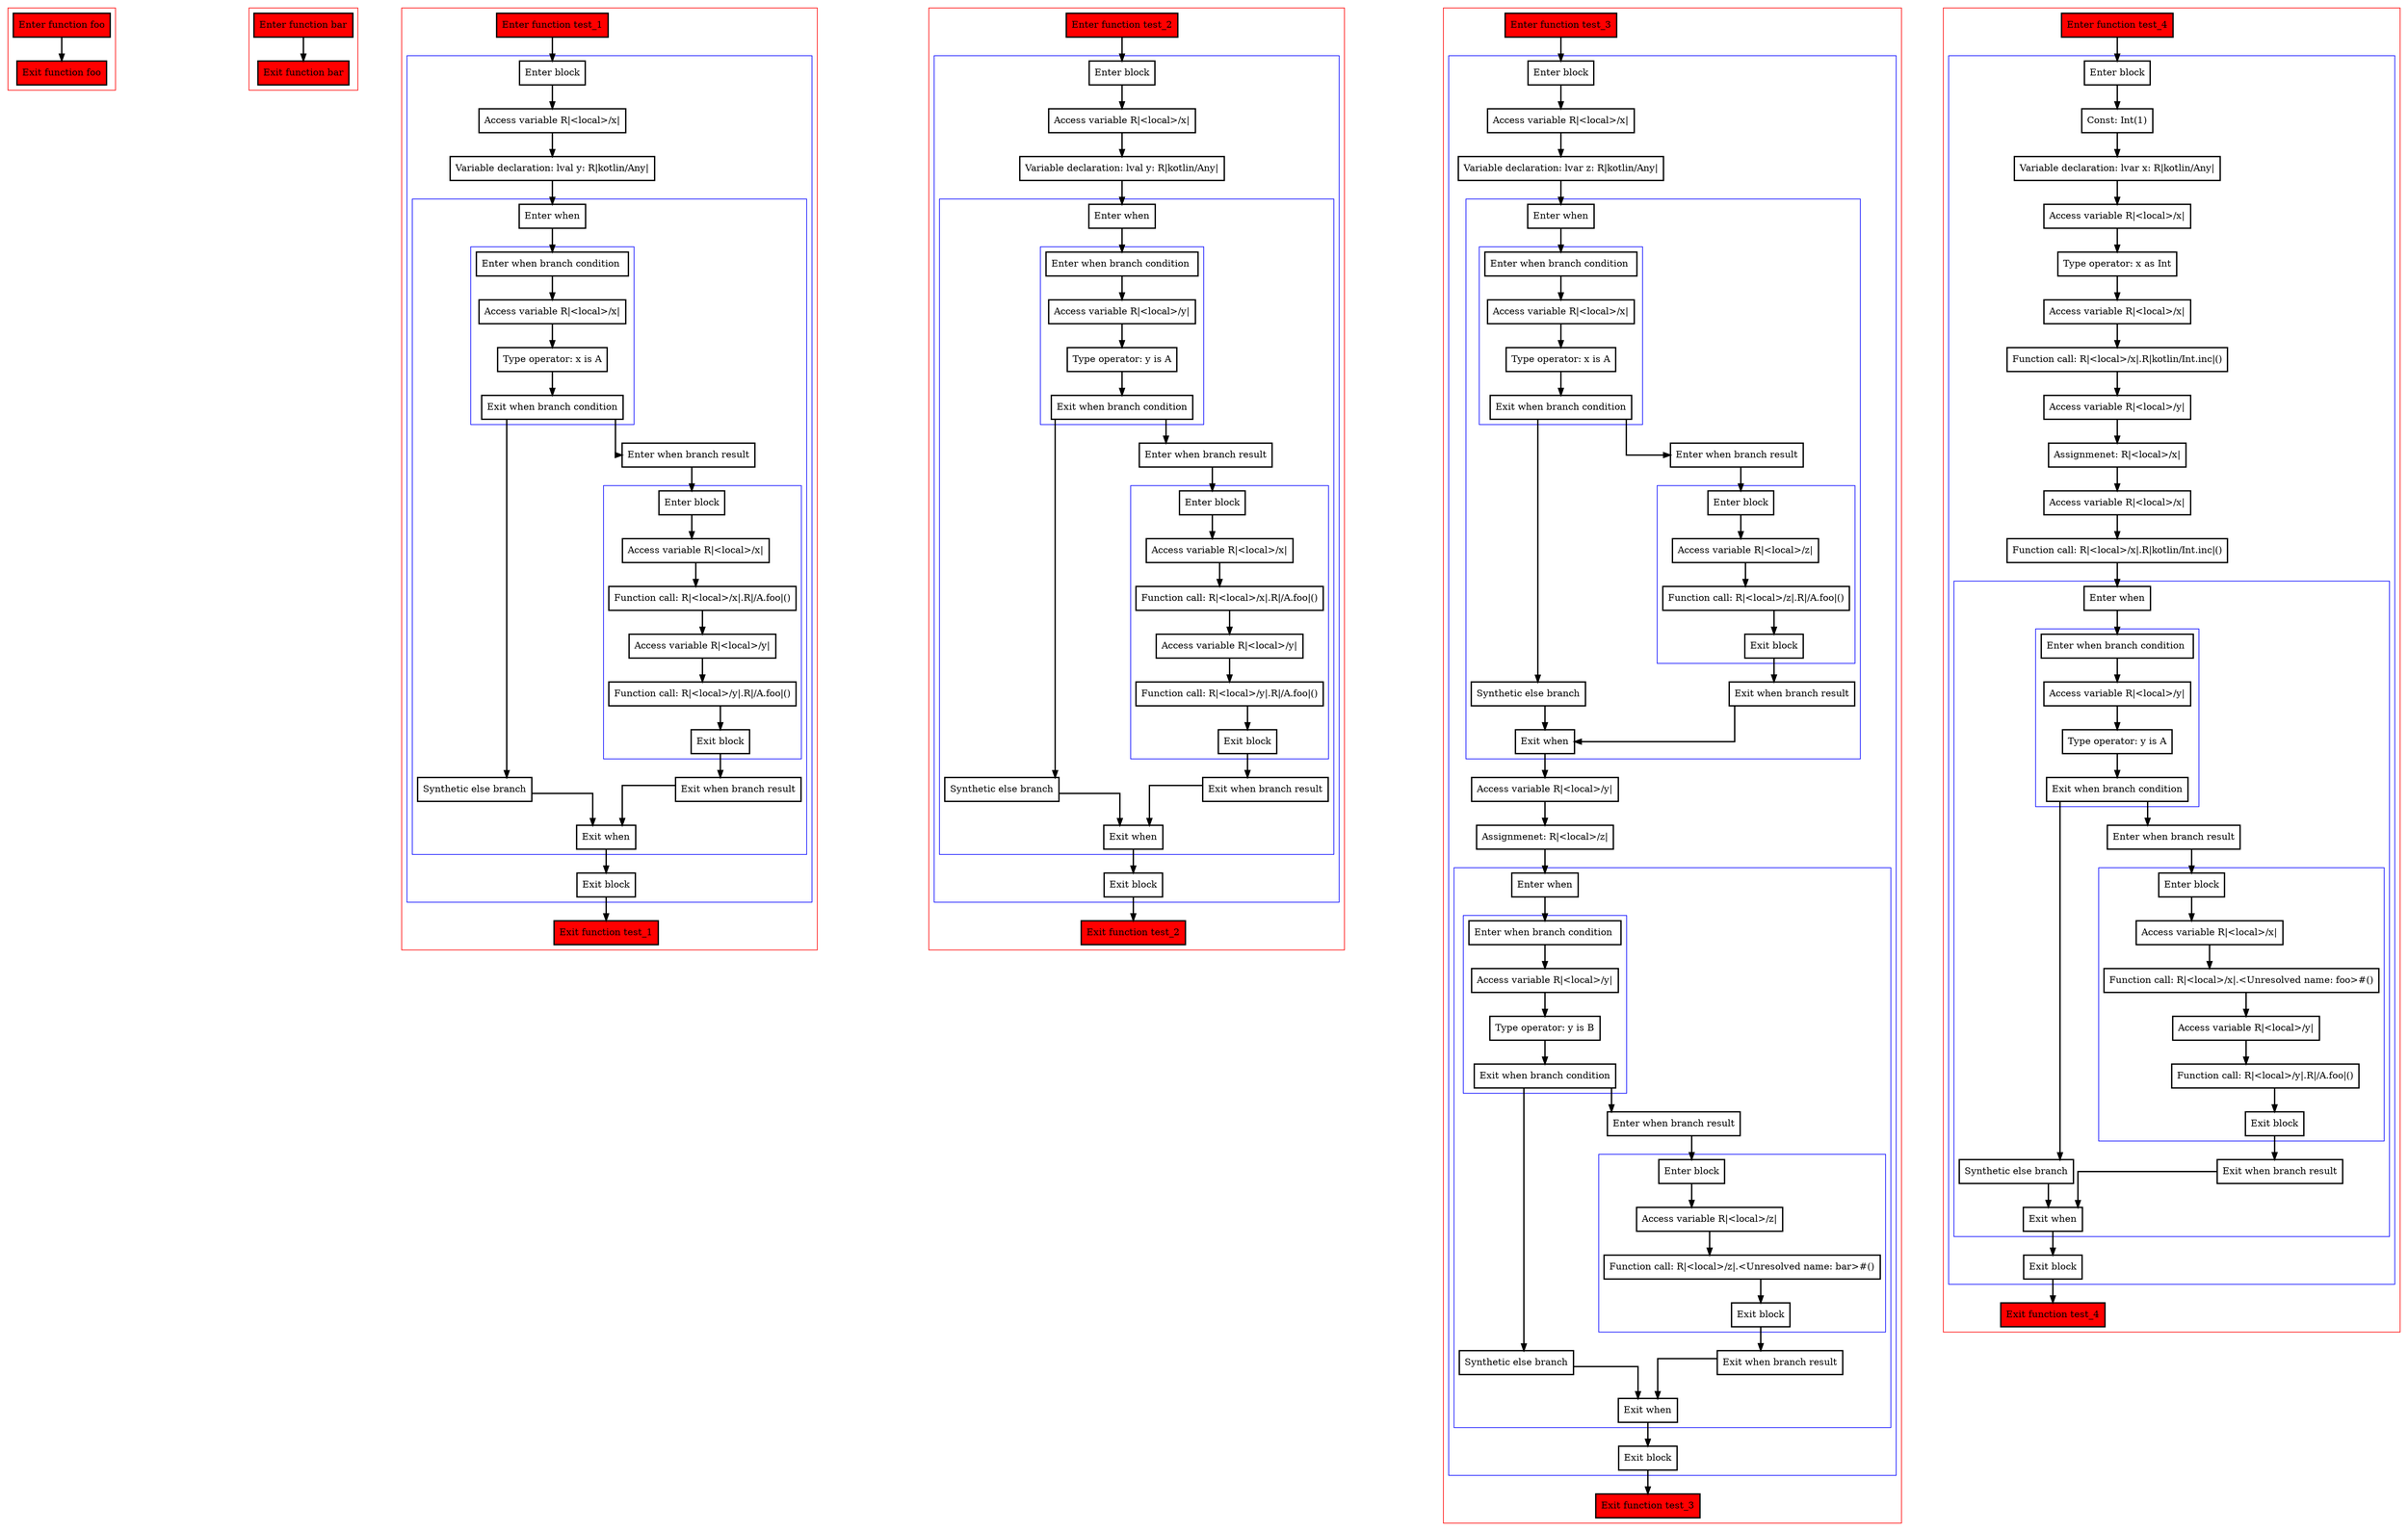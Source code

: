 digraph boundSmartcasts_kt {
  graph [splines=ortho nodesep=3]
  node [shape=box penwidth=2]
  edge [penwidth=2]

  subgraph cluster_0 {
    color=red
    0 [label="Enter function foo" style="filled" fillcolor=red];
    1 [label="Exit function foo" style="filled" fillcolor=red];
  }

  0 -> {1};

  subgraph cluster_1 {
    color=red
    2 [label="Enter function bar" style="filled" fillcolor=red];
    3 [label="Exit function bar" style="filled" fillcolor=red];
  }

  2 -> {3};

  subgraph cluster_2 {
    color=red
    4 [label="Enter function test_1" style="filled" fillcolor=red];
    subgraph cluster_3 {
      color=blue
      5 [label="Enter block"];
      6 [label="Access variable R|<local>/x|"];
      7 [label="Variable declaration: lval y: R|kotlin/Any|"];
      subgraph cluster_4 {
        color=blue
        8 [label="Enter when"];
        subgraph cluster_5 {
          color=blue
          9 [label="Enter when branch condition "];
          10 [label="Access variable R|<local>/x|"];
          11 [label="Type operator: x is A"];
          12 [label="Exit when branch condition"];
        }
        13 [label="Synthetic else branch"];
        14 [label="Enter when branch result"];
        subgraph cluster_6 {
          color=blue
          15 [label="Enter block"];
          16 [label="Access variable R|<local>/x|"];
          17 [label="Function call: R|<local>/x|.R|/A.foo|()"];
          18 [label="Access variable R|<local>/y|"];
          19 [label="Function call: R|<local>/y|.R|/A.foo|()"];
          20 [label="Exit block"];
        }
        21 [label="Exit when branch result"];
        22 [label="Exit when"];
      }
      23 [label="Exit block"];
    }
    24 [label="Exit function test_1" style="filled" fillcolor=red];
  }

  4 -> {5};
  5 -> {6};
  6 -> {7};
  7 -> {8};
  8 -> {9};
  9 -> {10};
  10 -> {11};
  11 -> {12};
  12 -> {14 13};
  13 -> {22};
  14 -> {15};
  15 -> {16};
  16 -> {17};
  17 -> {18};
  18 -> {19};
  19 -> {20};
  20 -> {21};
  21 -> {22};
  22 -> {23};
  23 -> {24};

  subgraph cluster_7 {
    color=red
    25 [label="Enter function test_2" style="filled" fillcolor=red];
    subgraph cluster_8 {
      color=blue
      26 [label="Enter block"];
      27 [label="Access variable R|<local>/x|"];
      28 [label="Variable declaration: lval y: R|kotlin/Any|"];
      subgraph cluster_9 {
        color=blue
        29 [label="Enter when"];
        subgraph cluster_10 {
          color=blue
          30 [label="Enter when branch condition "];
          31 [label="Access variable R|<local>/y|"];
          32 [label="Type operator: y is A"];
          33 [label="Exit when branch condition"];
        }
        34 [label="Synthetic else branch"];
        35 [label="Enter when branch result"];
        subgraph cluster_11 {
          color=blue
          36 [label="Enter block"];
          37 [label="Access variable R|<local>/x|"];
          38 [label="Function call: R|<local>/x|.R|/A.foo|()"];
          39 [label="Access variable R|<local>/y|"];
          40 [label="Function call: R|<local>/y|.R|/A.foo|()"];
          41 [label="Exit block"];
        }
        42 [label="Exit when branch result"];
        43 [label="Exit when"];
      }
      44 [label="Exit block"];
    }
    45 [label="Exit function test_2" style="filled" fillcolor=red];
  }

  25 -> {26};
  26 -> {27};
  27 -> {28};
  28 -> {29};
  29 -> {30};
  30 -> {31};
  31 -> {32};
  32 -> {33};
  33 -> {35 34};
  34 -> {43};
  35 -> {36};
  36 -> {37};
  37 -> {38};
  38 -> {39};
  39 -> {40};
  40 -> {41};
  41 -> {42};
  42 -> {43};
  43 -> {44};
  44 -> {45};

  subgraph cluster_12 {
    color=red
    46 [label="Enter function test_3" style="filled" fillcolor=red];
    subgraph cluster_13 {
      color=blue
      47 [label="Enter block"];
      48 [label="Access variable R|<local>/x|"];
      49 [label="Variable declaration: lvar z: R|kotlin/Any|"];
      subgraph cluster_14 {
        color=blue
        50 [label="Enter when"];
        subgraph cluster_15 {
          color=blue
          51 [label="Enter when branch condition "];
          52 [label="Access variable R|<local>/x|"];
          53 [label="Type operator: x is A"];
          54 [label="Exit when branch condition"];
        }
        55 [label="Synthetic else branch"];
        56 [label="Enter when branch result"];
        subgraph cluster_16 {
          color=blue
          57 [label="Enter block"];
          58 [label="Access variable R|<local>/z|"];
          59 [label="Function call: R|<local>/z|.R|/A.foo|()"];
          60 [label="Exit block"];
        }
        61 [label="Exit when branch result"];
        62 [label="Exit when"];
      }
      63 [label="Access variable R|<local>/y|"];
      64 [label="Assignmenet: R|<local>/z|"];
      subgraph cluster_17 {
        color=blue
        65 [label="Enter when"];
        subgraph cluster_18 {
          color=blue
          66 [label="Enter when branch condition "];
          67 [label="Access variable R|<local>/y|"];
          68 [label="Type operator: y is B"];
          69 [label="Exit when branch condition"];
        }
        70 [label="Synthetic else branch"];
        71 [label="Enter when branch result"];
        subgraph cluster_19 {
          color=blue
          72 [label="Enter block"];
          73 [label="Access variable R|<local>/z|"];
          74 [label="Function call: R|<local>/z|.<Unresolved name: bar>#()"];
          75 [label="Exit block"];
        }
        76 [label="Exit when branch result"];
        77 [label="Exit when"];
      }
      78 [label="Exit block"];
    }
    79 [label="Exit function test_3" style="filled" fillcolor=red];
  }

  46 -> {47};
  47 -> {48};
  48 -> {49};
  49 -> {50};
  50 -> {51};
  51 -> {52};
  52 -> {53};
  53 -> {54};
  54 -> {56 55};
  55 -> {62};
  56 -> {57};
  57 -> {58};
  58 -> {59};
  59 -> {60};
  60 -> {61};
  61 -> {62};
  62 -> {63};
  63 -> {64};
  64 -> {65};
  65 -> {66};
  66 -> {67};
  67 -> {68};
  68 -> {69};
  69 -> {71 70};
  70 -> {77};
  71 -> {72};
  72 -> {73};
  73 -> {74};
  74 -> {75};
  75 -> {76};
  76 -> {77};
  77 -> {78};
  78 -> {79};

  subgraph cluster_20 {
    color=red
    80 [label="Enter function test_4" style="filled" fillcolor=red];
    subgraph cluster_21 {
      color=blue
      81 [label="Enter block"];
      82 [label="Const: Int(1)"];
      83 [label="Variable declaration: lvar x: R|kotlin/Any|"];
      84 [label="Access variable R|<local>/x|"];
      85 [label="Type operator: x as Int"];
      86 [label="Access variable R|<local>/x|"];
      87 [label="Function call: R|<local>/x|.R|kotlin/Int.inc|()"];
      88 [label="Access variable R|<local>/y|"];
      89 [label="Assignmenet: R|<local>/x|"];
      90 [label="Access variable R|<local>/x|"];
      91 [label="Function call: R|<local>/x|.R|kotlin/Int.inc|()"];
      subgraph cluster_22 {
        color=blue
        92 [label="Enter when"];
        subgraph cluster_23 {
          color=blue
          93 [label="Enter when branch condition "];
          94 [label="Access variable R|<local>/y|"];
          95 [label="Type operator: y is A"];
          96 [label="Exit when branch condition"];
        }
        97 [label="Synthetic else branch"];
        98 [label="Enter when branch result"];
        subgraph cluster_24 {
          color=blue
          99 [label="Enter block"];
          100 [label="Access variable R|<local>/x|"];
          101 [label="Function call: R|<local>/x|.<Unresolved name: foo>#()"];
          102 [label="Access variable R|<local>/y|"];
          103 [label="Function call: R|<local>/y|.R|/A.foo|()"];
          104 [label="Exit block"];
        }
        105 [label="Exit when branch result"];
        106 [label="Exit when"];
      }
      107 [label="Exit block"];
    }
    108 [label="Exit function test_4" style="filled" fillcolor=red];
  }

  80 -> {81};
  81 -> {82};
  82 -> {83};
  83 -> {84};
  84 -> {85};
  85 -> {86};
  86 -> {87};
  87 -> {88};
  88 -> {89};
  89 -> {90};
  90 -> {91};
  91 -> {92};
  92 -> {93};
  93 -> {94};
  94 -> {95};
  95 -> {96};
  96 -> {98 97};
  97 -> {106};
  98 -> {99};
  99 -> {100};
  100 -> {101};
  101 -> {102};
  102 -> {103};
  103 -> {104};
  104 -> {105};
  105 -> {106};
  106 -> {107};
  107 -> {108};

}
